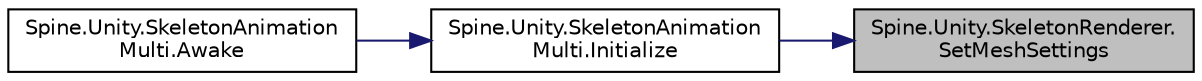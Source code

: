 digraph "Spine.Unity.SkeletonRenderer.SetMeshSettings"
{
 // LATEX_PDF_SIZE
  edge [fontname="Helvetica",fontsize="10",labelfontname="Helvetica",labelfontsize="10"];
  node [fontname="Helvetica",fontsize="10",shape=record];
  rankdir="RL";
  Node1 [label="Spine.Unity.SkeletonRenderer.\lSetMeshSettings",height=0.2,width=0.4,color="black", fillcolor="grey75", style="filled", fontcolor="black",tooltip="Applies MeshGenerator settings to the SkeletonRenderer and its internal MeshGenerator."];
  Node1 -> Node2 [dir="back",color="midnightblue",fontsize="10",style="solid",fontname="Helvetica"];
  Node2 [label="Spine.Unity.SkeletonAnimation\lMulti.Initialize",height=0.2,width=0.4,color="black", fillcolor="white", style="filled",URL="$class_spine_1_1_unity_1_1_skeleton_animation_multi.html#a53c1470b8fef85409cdf283449236000",tooltip=" "];
  Node2 -> Node3 [dir="back",color="midnightblue",fontsize="10",style="solid",fontname="Helvetica"];
  Node3 [label="Spine.Unity.SkeletonAnimation\lMulti.Awake",height=0.2,width=0.4,color="black", fillcolor="white", style="filled",URL="$class_spine_1_1_unity_1_1_skeleton_animation_multi.html#a728a162bd985d8ef42754dccaa836b08",tooltip=" "];
}
